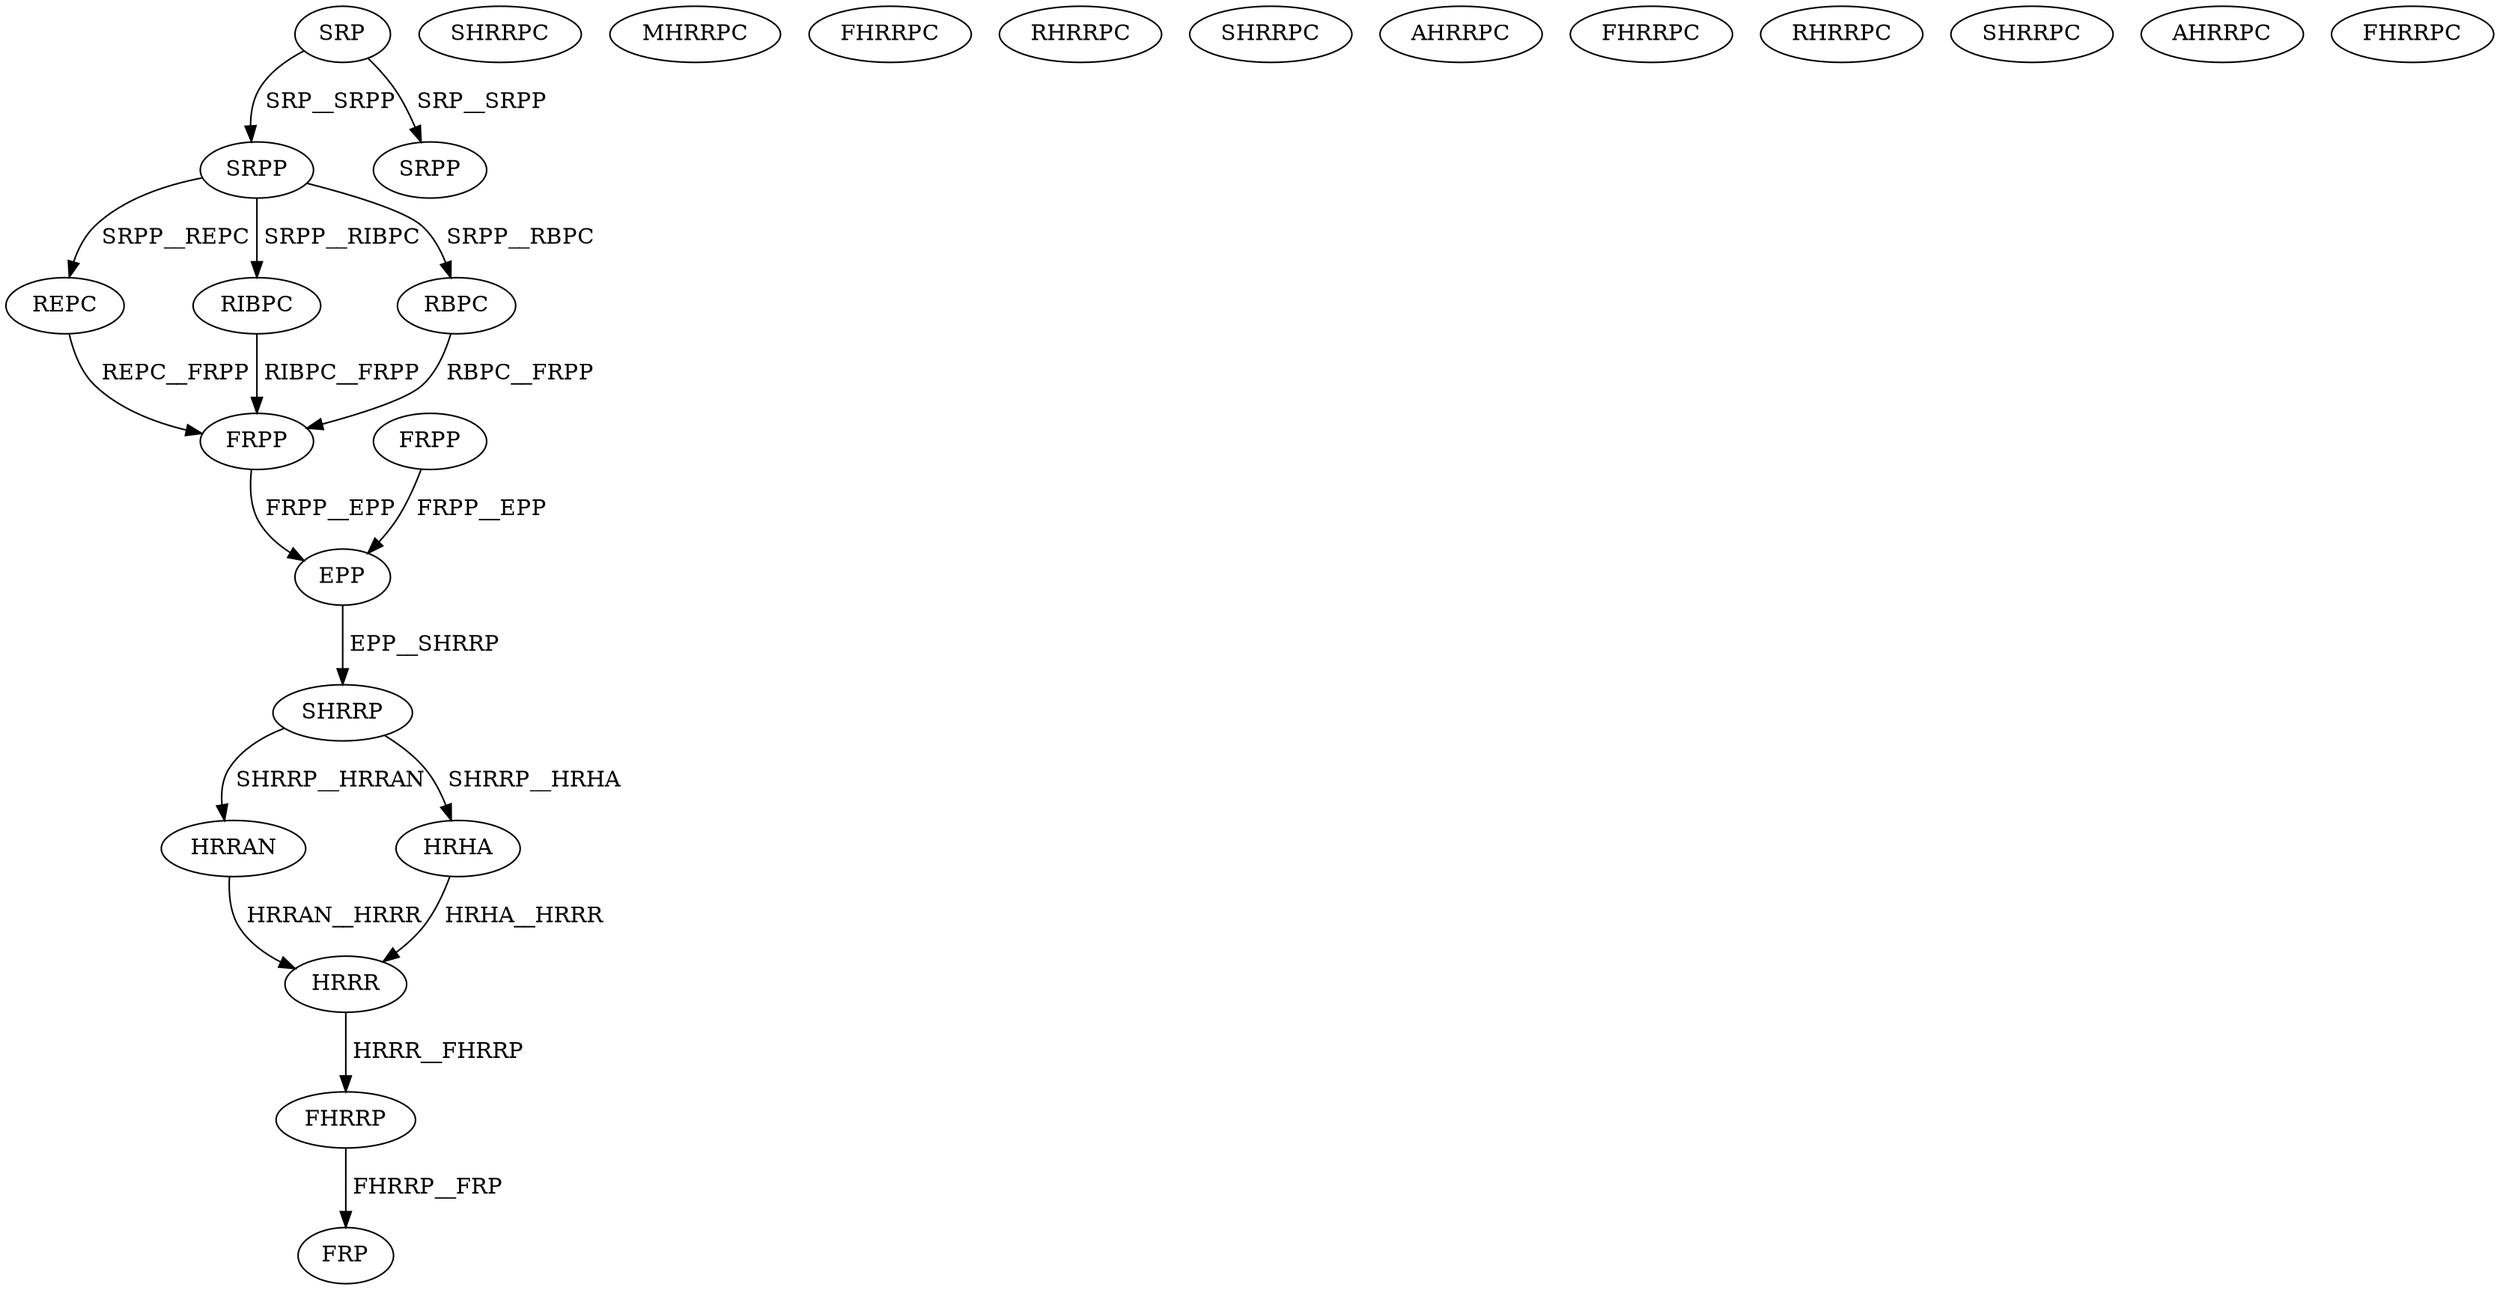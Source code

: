 digraph G { 
1 [label="SRP",color=black,fontcolor=black];
2 [label="SRPP",color=black,fontcolor=black];
3 [label="FRPP",color=black,fontcolor=black];
4 [label="REPC",color=black,fontcolor=black];
5 [label="RIBPC",color=black,fontcolor=black];
6 [label="RBPC",color=black,fontcolor=black];
7 [label="FRPP",color=black,fontcolor=black];
8 [label="SRPP",color=black,fontcolor=black];
9 [label="EPP",color=black,fontcolor=black];
10 [label="SHRRP",color=black,fontcolor=black];
11 [label="HRRAN",color=black,fontcolor=black];
12 [label="HRHA",color=black,fontcolor=black];
13 [label="SHRRPC",color=black,fontcolor=black];
14 [label="MHRRPC",color=black,fontcolor=black];
15 [label="FHRRPC",color=black,fontcolor=black];
16 [label="RHRRPC",color=black,fontcolor=black];
17 [label="SHRRPC",color=black,fontcolor=black];
18 [label="AHRRPC",color=black,fontcolor=black];
19 [label="FHRRPC",color=black,fontcolor=black];
20 [label="RHRRPC",color=black,fontcolor=black];
21 [label="SHRRPC",color=black,fontcolor=black];
22 [label="AHRRPC",color=black,fontcolor=black];
23 [label="FHRRPC",color=black,fontcolor=black];
24 [label="HRRR",color=black,fontcolor=black];
25 [label="FHRRP",color=black,fontcolor=black];
26 [label="FRP",color=black,fontcolor=black];
1->2[label=" SRP__SRPP",color=black,fontcolor=black];
1->8[label=" SRP__SRPP",color=black,fontcolor=black];
2->4[label=" SRPP__REPC",color=black,fontcolor=black];
2->5[label=" SRPP__RIBPC",color=black,fontcolor=black];
2->6[label=" SRPP__RBPC",color=black,fontcolor=black];
3->9[label=" FRPP__EPP",color=black,fontcolor=black];
4->7[label=" REPC__FRPP",color=black,fontcolor=black];
5->7[label=" RIBPC__FRPP",color=black,fontcolor=black];
6->7[label=" RBPC__FRPP",color=black,fontcolor=black];
7->9[label=" FRPP__EPP",color=black,fontcolor=black];
9->10[label=" EPP__SHRRP",color=black,fontcolor=black];
10->11[label=" SHRRP__HRRAN",color=black,fontcolor=black];
10->12[label=" SHRRP__HRHA",color=black,fontcolor=black];
11->24[label=" HRRAN__HRRR",color=black,fontcolor=black];
12->24[label=" HRHA__HRRR",color=black,fontcolor=black];
24->25[label=" HRRR__FHRRP",color=black,fontcolor=black];
25->26[label=" FHRRP__FRP",color=black,fontcolor=black];
}
